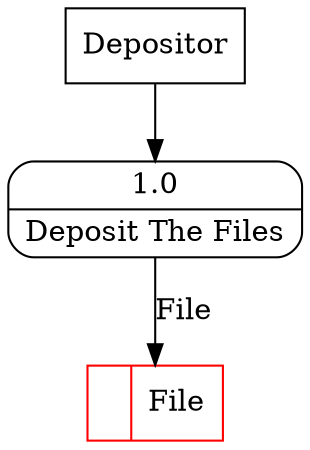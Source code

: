 digraph dfd2{ 
node[shape=record]
200 [label="<f0>  |<f1> File " color=red];
201 [label="Depositor" shape=box];
202 [label="{<f0> 1.0|<f1> Deposit The Files }" shape=Mrecord];
201 -> 202
202 -> 200 [label="File"]
}
